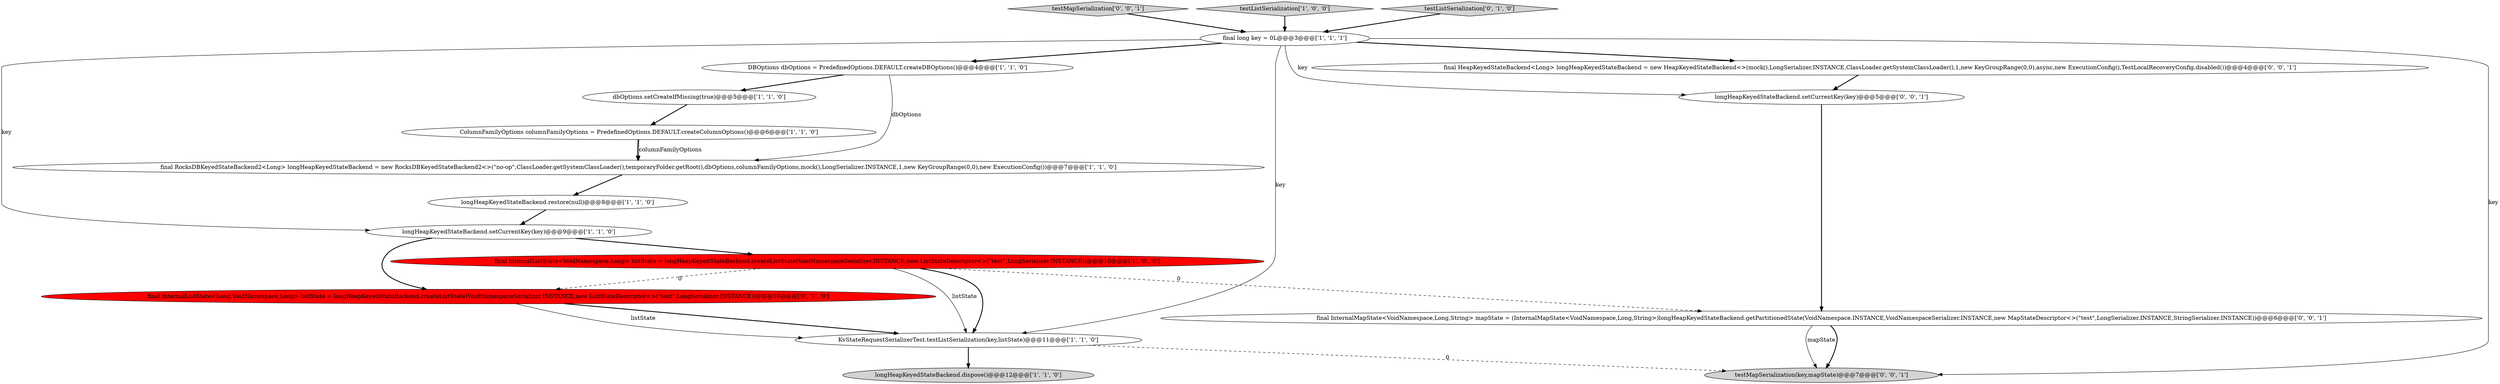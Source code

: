 digraph {
6 [style = filled, label = "DBOptions dbOptions = PredefinedOptions.DEFAULT.createDBOptions()@@@4@@@['1', '1', '0']", fillcolor = white, shape = ellipse image = "AAA0AAABBB1BBB"];
8 [style = filled, label = "KvStateRequestSerializerTest.testListSerialization(key,listState)@@@11@@@['1', '1', '0']", fillcolor = white, shape = ellipse image = "AAA0AAABBB1BBB"];
0 [style = filled, label = "longHeapKeyedStateBackend.restore(null)@@@8@@@['1', '1', '0']", fillcolor = white, shape = ellipse image = "AAA0AAABBB1BBB"];
5 [style = filled, label = "longHeapKeyedStateBackend.dispose()@@@12@@@['1', '1', '0']", fillcolor = lightgray, shape = ellipse image = "AAA0AAABBB1BBB"];
10 [style = filled, label = "longHeapKeyedStateBackend.setCurrentKey(key)@@@9@@@['1', '1', '0']", fillcolor = white, shape = ellipse image = "AAA0AAABBB1BBB"];
13 [style = filled, label = "testMapSerialization['0', '0', '1']", fillcolor = lightgray, shape = diamond image = "AAA0AAABBB3BBB"];
14 [style = filled, label = "final HeapKeyedStateBackend<Long> longHeapKeyedStateBackend = new HeapKeyedStateBackend<>(mock(),LongSerializer.INSTANCE,ClassLoader.getSystemClassLoader(),1,new KeyGroupRange(0,0),async,new ExecutionConfig(),TestLocalRecoveryConfig.disabled())@@@4@@@['0', '0', '1']", fillcolor = white, shape = ellipse image = "AAA0AAABBB3BBB"];
7 [style = filled, label = "testListSerialization['1', '0', '0']", fillcolor = lightgray, shape = diamond image = "AAA0AAABBB1BBB"];
2 [style = filled, label = "dbOptions.setCreateIfMissing(true)@@@5@@@['1', '1', '0']", fillcolor = white, shape = ellipse image = "AAA0AAABBB1BBB"];
9 [style = filled, label = "final RocksDBKeyedStateBackend2<Long> longHeapKeyedStateBackend = new RocksDBKeyedStateBackend2<>(\"no-op\",ClassLoader.getSystemClassLoader(),temporaryFolder.getRoot(),dbOptions,columnFamilyOptions,mock(),LongSerializer.INSTANCE,1,new KeyGroupRange(0,0),new ExecutionConfig())@@@7@@@['1', '1', '0']", fillcolor = white, shape = ellipse image = "AAA0AAABBB1BBB"];
12 [style = filled, label = "final InternalListState<Long,VoidNamespace,Long> listState = longHeapKeyedStateBackend.createListState(VoidNamespaceSerializer.INSTANCE,new ListStateDescriptor<>(\"test\",LongSerializer.INSTANCE))@@@10@@@['0', '1', '0']", fillcolor = red, shape = ellipse image = "AAA1AAABBB2BBB"];
17 [style = filled, label = "final InternalMapState<VoidNamespace,Long,String> mapState = (InternalMapState<VoidNamespace,Long,String>)longHeapKeyedStateBackend.getPartitionedState(VoidNamespace.INSTANCE,VoidNamespaceSerializer.INSTANCE,new MapStateDescriptor<>(\"test\",LongSerializer.INSTANCE,StringSerializer.INSTANCE))@@@6@@@['0', '0', '1']", fillcolor = white, shape = ellipse image = "AAA0AAABBB3BBB"];
1 [style = filled, label = "final long key = 0L@@@3@@@['1', '1', '1']", fillcolor = white, shape = ellipse image = "AAA0AAABBB1BBB"];
16 [style = filled, label = "longHeapKeyedStateBackend.setCurrentKey(key)@@@5@@@['0', '0', '1']", fillcolor = white, shape = ellipse image = "AAA0AAABBB3BBB"];
15 [style = filled, label = "testMapSerialization(key,mapState)@@@7@@@['0', '0', '1']", fillcolor = lightgray, shape = ellipse image = "AAA0AAABBB3BBB"];
11 [style = filled, label = "testListSerialization['0', '1', '0']", fillcolor = lightgray, shape = diamond image = "AAA0AAABBB2BBB"];
3 [style = filled, label = "ColumnFamilyOptions columnFamilyOptions = PredefinedOptions.DEFAULT.createColumnOptions()@@@6@@@['1', '1', '0']", fillcolor = white, shape = ellipse image = "AAA0AAABBB1BBB"];
4 [style = filled, label = "final InternalListState<VoidNamespace,Long> listState = longHeapKeyedStateBackend.createListState(VoidNamespaceSerializer.INSTANCE,new ListStateDescriptor<>(\"test\",LongSerializer.INSTANCE))@@@10@@@['1', '0', '0']", fillcolor = red, shape = ellipse image = "AAA1AAABBB1BBB"];
14->16 [style = bold, label=""];
7->1 [style = bold, label=""];
9->0 [style = bold, label=""];
4->17 [style = dashed, label="0"];
11->1 [style = bold, label=""];
4->8 [style = solid, label="listState"];
2->3 [style = bold, label=""];
8->15 [style = dashed, label="0"];
1->15 [style = solid, label="key"];
6->9 [style = solid, label="dbOptions"];
16->17 [style = bold, label=""];
1->8 [style = solid, label="key"];
3->9 [style = solid, label="columnFamilyOptions"];
13->1 [style = bold, label=""];
4->12 [style = dashed, label="0"];
1->16 [style = solid, label="key"];
6->2 [style = bold, label=""];
17->15 [style = solid, label="mapState"];
3->9 [style = bold, label=""];
0->10 [style = bold, label=""];
1->6 [style = bold, label=""];
8->5 [style = bold, label=""];
10->12 [style = bold, label=""];
12->8 [style = bold, label=""];
1->10 [style = solid, label="key"];
17->15 [style = bold, label=""];
10->4 [style = bold, label=""];
4->8 [style = bold, label=""];
1->14 [style = bold, label=""];
12->8 [style = solid, label="listState"];
}

